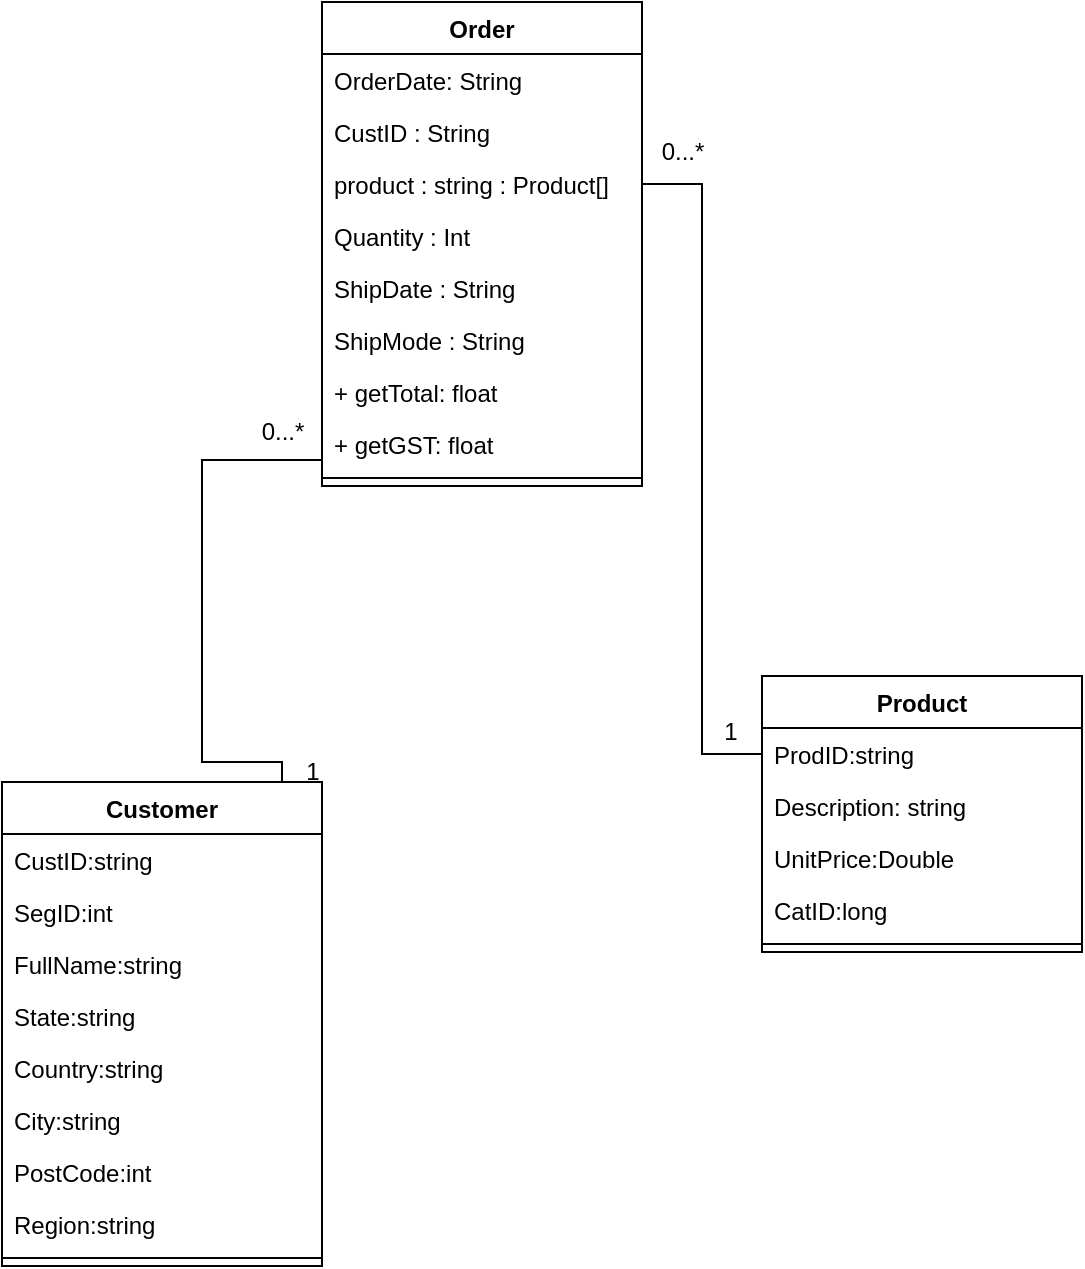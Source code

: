 <mxfile version="20.6.0" type="device"><diagram id="IkDBwMSGE_C2KzeJHv17" name="Page-1"><mxGraphModel dx="2062" dy="798" grid="1" gridSize="10" guides="1" tooltips="1" connect="1" arrows="1" fold="1" page="1" pageScale="1" pageWidth="827" pageHeight="1169" math="0" shadow="0"><root><mxCell id="0"/><mxCell id="1" parent="0"/><mxCell id="m7PFUQmU79X2wigv3RYA-16" value="Order" style="swimlane;fontStyle=1;align=center;verticalAlign=top;childLayout=stackLayout;horizontal=1;startSize=26;horizontalStack=0;resizeParent=1;resizeParentMax=0;resizeLast=0;collapsible=1;marginBottom=0;" parent="1" vertex="1"><mxGeometry x="290" y="110" width="160" height="242" as="geometry"/></mxCell><mxCell id="m7PFUQmU79X2wigv3RYA-3" value="OrderDate: String" style="text;strokeColor=none;fillColor=none;align=left;verticalAlign=top;spacingLeft=4;spacingRight=4;overflow=hidden;rotatable=0;points=[[0,0.5],[1,0.5]];portConstraint=eastwest;" parent="m7PFUQmU79X2wigv3RYA-16" vertex="1"><mxGeometry y="26" width="160" height="26" as="geometry"/></mxCell><mxCell id="m7PFUQmU79X2wigv3RYA-6" value="CustID : String" style="text;strokeColor=none;fillColor=none;align=left;verticalAlign=top;spacingLeft=4;spacingRight=4;overflow=hidden;rotatable=0;points=[[0,0.5],[1,0.5]];portConstraint=eastwest;" parent="m7PFUQmU79X2wigv3RYA-16" vertex="1"><mxGeometry y="52" width="160" height="26" as="geometry"/></mxCell><mxCell id="m7PFUQmU79X2wigv3RYA-2" value="product : string : Product[]" style="text;strokeColor=none;fillColor=none;align=left;verticalAlign=top;spacingLeft=4;spacingRight=4;overflow=hidden;rotatable=0;points=[[0,0.5],[1,0.5]];portConstraint=eastwest;" parent="m7PFUQmU79X2wigv3RYA-16" vertex="1"><mxGeometry y="78" width="160" height="26" as="geometry"/></mxCell><mxCell id="m7PFUQmU79X2wigv3RYA-5" value="Quantity : Int" style="text;strokeColor=none;fillColor=none;align=left;verticalAlign=top;spacingLeft=4;spacingRight=4;overflow=hidden;rotatable=0;points=[[0,0.5],[1,0.5]];portConstraint=eastwest;" parent="m7PFUQmU79X2wigv3RYA-16" vertex="1"><mxGeometry y="104" width="160" height="26" as="geometry"/></mxCell><mxCell id="m7PFUQmU79X2wigv3RYA-4" value="ShipDate : String" style="text;strokeColor=none;fillColor=none;align=left;verticalAlign=top;spacingLeft=4;spacingRight=4;overflow=hidden;rotatable=0;points=[[0,0.5],[1,0.5]];portConstraint=eastwest;" parent="m7PFUQmU79X2wigv3RYA-16" vertex="1"><mxGeometry y="130" width="160" height="26" as="geometry"/></mxCell><mxCell id="m7PFUQmU79X2wigv3RYA-7" value="ShipMode : String" style="text;strokeColor=none;fillColor=none;align=left;verticalAlign=top;spacingLeft=4;spacingRight=4;overflow=hidden;rotatable=0;points=[[0,0.5],[1,0.5]];portConstraint=eastwest;" parent="m7PFUQmU79X2wigv3RYA-16" vertex="1"><mxGeometry y="156" width="160" height="26" as="geometry"/></mxCell><mxCell id="m7PFUQmU79X2wigv3RYA-19" value="+ getTotal: float" style="text;strokeColor=none;fillColor=none;align=left;verticalAlign=top;spacingLeft=4;spacingRight=4;overflow=hidden;rotatable=0;points=[[0,0.5],[1,0.5]];portConstraint=eastwest;" parent="m7PFUQmU79X2wigv3RYA-16" vertex="1"><mxGeometry y="182" width="160" height="26" as="geometry"/></mxCell><mxCell id="m7PFUQmU79X2wigv3RYA-20" value="+ getGST: float" style="text;strokeColor=none;fillColor=none;align=left;verticalAlign=top;spacingLeft=4;spacingRight=4;overflow=hidden;rotatable=0;points=[[0,0.5],[1,0.5]];portConstraint=eastwest;" parent="m7PFUQmU79X2wigv3RYA-16" vertex="1"><mxGeometry y="208" width="160" height="26" as="geometry"/></mxCell><mxCell id="m7PFUQmU79X2wigv3RYA-18" value="" style="line;strokeWidth=1;fillColor=none;align=left;verticalAlign=middle;spacingTop=-1;spacingLeft=3;spacingRight=3;rotatable=0;labelPosition=right;points=[];portConstraint=eastwest;" parent="m7PFUQmU79X2wigv3RYA-16" vertex="1"><mxGeometry y="234" width="160" height="8" as="geometry"/></mxCell><mxCell id="m7PFUQmU79X2wigv3RYA-22" value="0...*" style="text;html=1;align=center;verticalAlign=middle;resizable=0;points=[];autosize=1;strokeColor=none;fillColor=none;" parent="1" vertex="1"><mxGeometry x="450" y="170" width="40" height="30" as="geometry"/></mxCell><mxCell id="m7PFUQmU79X2wigv3RYA-25" value="Product" style="swimlane;fontStyle=1;align=center;verticalAlign=top;childLayout=stackLayout;horizontal=1;startSize=26;horizontalStack=0;resizeParent=1;resizeParentMax=0;resizeLast=0;collapsible=1;marginBottom=0;" parent="1" vertex="1"><mxGeometry x="510" y="447" width="160" height="138" as="geometry"/></mxCell><mxCell id="m7PFUQmU79X2wigv3RYA-10" value="ProdID:string" style="text;strokeColor=none;fillColor=none;align=left;verticalAlign=top;spacingLeft=4;spacingRight=4;overflow=hidden;rotatable=0;points=[[0,0.5],[1,0.5]];portConstraint=eastwest;" parent="m7PFUQmU79X2wigv3RYA-25" vertex="1"><mxGeometry y="26" width="160" height="26" as="geometry"/></mxCell><mxCell id="m7PFUQmU79X2wigv3RYA-11" value="Description: string" style="text;strokeColor=none;fillColor=none;align=left;verticalAlign=top;spacingLeft=4;spacingRight=4;overflow=hidden;rotatable=0;points=[[0,0.5],[1,0.5]];portConstraint=eastwest;" parent="m7PFUQmU79X2wigv3RYA-25" vertex="1"><mxGeometry y="52" width="160" height="26" as="geometry"/></mxCell><mxCell id="m7PFUQmU79X2wigv3RYA-12" value="UnitPrice:Double" style="text;strokeColor=none;fillColor=none;align=left;verticalAlign=top;spacingLeft=4;spacingRight=4;overflow=hidden;rotatable=0;points=[[0,0.5],[1,0.5]];portConstraint=eastwest;" parent="m7PFUQmU79X2wigv3RYA-25" vertex="1"><mxGeometry y="78" width="160" height="26" as="geometry"/></mxCell><mxCell id="m7PFUQmU79X2wigv3RYA-9" value="CatID:long" style="text;strokeColor=none;fillColor=none;align=left;verticalAlign=top;spacingLeft=4;spacingRight=4;overflow=hidden;rotatable=0;points=[[0,0.5],[1,0.5]];portConstraint=eastwest;" parent="m7PFUQmU79X2wigv3RYA-25" vertex="1"><mxGeometry y="104" width="160" height="26" as="geometry"/></mxCell><mxCell id="m7PFUQmU79X2wigv3RYA-27" value="" style="line;strokeWidth=1;fillColor=none;align=left;verticalAlign=middle;spacingTop=-1;spacingLeft=3;spacingRight=3;rotatable=0;labelPosition=right;points=[];portConstraint=eastwest;" parent="m7PFUQmU79X2wigv3RYA-25" vertex="1"><mxGeometry y="130" width="160" height="8" as="geometry"/></mxCell><mxCell id="m7PFUQmU79X2wigv3RYA-29" style="edgeStyle=orthogonalEdgeStyle;rounded=0;orthogonalLoop=1;jettySize=auto;html=1;entryX=0;entryY=0.5;entryDx=0;entryDy=0;endArrow=none;endFill=0;" parent="1" source="m7PFUQmU79X2wigv3RYA-2" target="m7PFUQmU79X2wigv3RYA-10" edge="1"><mxGeometry relative="1" as="geometry"/></mxCell><mxCell id="m7PFUQmU79X2wigv3RYA-31" value="Customer" style="swimlane;fontStyle=1;align=center;verticalAlign=top;childLayout=stackLayout;horizontal=1;startSize=26;horizontalStack=0;resizeParent=1;resizeParentMax=0;resizeLast=0;collapsible=1;marginBottom=0;" parent="1" vertex="1"><mxGeometry x="130" y="500" width="160" height="242" as="geometry"/></mxCell><mxCell id="m7PFUQmU79X2wigv3RYA-32" value="CustID:string" style="text;strokeColor=none;fillColor=none;align=left;verticalAlign=top;spacingLeft=4;spacingRight=4;overflow=hidden;rotatable=0;points=[[0,0.5],[1,0.5]];portConstraint=eastwest;" parent="m7PFUQmU79X2wigv3RYA-31" vertex="1"><mxGeometry y="26" width="160" height="26" as="geometry"/></mxCell><mxCell id="m7PFUQmU79X2wigv3RYA-40" value="SegID:int" style="text;strokeColor=none;fillColor=none;align=left;verticalAlign=top;spacingLeft=4;spacingRight=4;overflow=hidden;rotatable=0;points=[[0,0.5],[1,0.5]];portConstraint=eastwest;" parent="m7PFUQmU79X2wigv3RYA-31" vertex="1"><mxGeometry y="52" width="160" height="26" as="geometry"/></mxCell><mxCell id="m7PFUQmU79X2wigv3RYA-37" value="FullName:string" style="text;strokeColor=none;fillColor=none;align=left;verticalAlign=top;spacingLeft=4;spacingRight=4;overflow=hidden;rotatable=0;points=[[0,0.5],[1,0.5]];portConstraint=eastwest;" parent="m7PFUQmU79X2wigv3RYA-31" vertex="1"><mxGeometry y="78" width="160" height="26" as="geometry"/></mxCell><mxCell id="m7PFUQmU79X2wigv3RYA-35" value="State:string" style="text;strokeColor=none;fillColor=none;align=left;verticalAlign=top;spacingLeft=4;spacingRight=4;overflow=hidden;rotatable=0;points=[[0,0.5],[1,0.5]];portConstraint=eastwest;" parent="m7PFUQmU79X2wigv3RYA-31" vertex="1"><mxGeometry y="104" width="160" height="26" as="geometry"/></mxCell><mxCell id="m7PFUQmU79X2wigv3RYA-38" value="Country:string" style="text;strokeColor=none;fillColor=none;align=left;verticalAlign=top;spacingLeft=4;spacingRight=4;overflow=hidden;rotatable=0;points=[[0,0.5],[1,0.5]];portConstraint=eastwest;" parent="m7PFUQmU79X2wigv3RYA-31" vertex="1"><mxGeometry y="130" width="160" height="26" as="geometry"/></mxCell><mxCell id="m7PFUQmU79X2wigv3RYA-36" value="City:string" style="text;strokeColor=none;fillColor=none;align=left;verticalAlign=top;spacingLeft=4;spacingRight=4;overflow=hidden;rotatable=0;points=[[0,0.5],[1,0.5]];portConstraint=eastwest;" parent="m7PFUQmU79X2wigv3RYA-31" vertex="1"><mxGeometry y="156" width="160" height="26" as="geometry"/></mxCell><mxCell id="m7PFUQmU79X2wigv3RYA-39" value="PostCode:int" style="text;strokeColor=none;fillColor=none;align=left;verticalAlign=top;spacingLeft=4;spacingRight=4;overflow=hidden;rotatable=0;points=[[0,0.5],[1,0.5]];portConstraint=eastwest;" parent="m7PFUQmU79X2wigv3RYA-31" vertex="1"><mxGeometry y="182" width="160" height="26" as="geometry"/></mxCell><mxCell id="m7PFUQmU79X2wigv3RYA-41" value="Region:string" style="text;strokeColor=none;fillColor=none;align=left;verticalAlign=top;spacingLeft=4;spacingRight=4;overflow=hidden;rotatable=0;points=[[0,0.5],[1,0.5]];portConstraint=eastwest;" parent="m7PFUQmU79X2wigv3RYA-31" vertex="1"><mxGeometry y="208" width="160" height="26" as="geometry"/></mxCell><mxCell id="m7PFUQmU79X2wigv3RYA-33" value="" style="line;strokeWidth=1;fillColor=none;align=left;verticalAlign=middle;spacingTop=-1;spacingLeft=3;spacingRight=3;rotatable=0;labelPosition=right;points=[];portConstraint=eastwest;" parent="m7PFUQmU79X2wigv3RYA-31" vertex="1"><mxGeometry y="234" width="160" height="8" as="geometry"/></mxCell><mxCell id="m7PFUQmU79X2wigv3RYA-42" style="edgeStyle=orthogonalEdgeStyle;rounded=0;orthogonalLoop=1;jettySize=auto;html=1;entryX=0.5;entryY=0;entryDx=0;entryDy=0;endArrow=none;endFill=0;exitX=0;exitY=0.75;exitDx=0;exitDy=0;" parent="1" source="m7PFUQmU79X2wigv3RYA-16" target="m7PFUQmU79X2wigv3RYA-31" edge="1"><mxGeometry relative="1" as="geometry"><mxPoint x="140" y="370" as="sourcePoint"/><Array as="points"><mxPoint x="290" y="339"/><mxPoint x="230" y="339"/><mxPoint x="230" y="490"/><mxPoint x="270" y="490"/></Array></mxGeometry></mxCell><mxCell id="m7PFUQmU79X2wigv3RYA-43" value="1" style="text;html=1;align=center;verticalAlign=middle;resizable=0;points=[];autosize=1;strokeColor=none;fillColor=none;" parent="1" vertex="1"><mxGeometry x="270" y="480" width="30" height="30" as="geometry"/></mxCell><mxCell id="m7PFUQmU79X2wigv3RYA-44" value="0...*" style="text;html=1;align=center;verticalAlign=middle;resizable=0;points=[];autosize=1;strokeColor=none;fillColor=none;" parent="1" vertex="1"><mxGeometry x="250" y="310" width="40" height="30" as="geometry"/></mxCell><mxCell id="m7PFUQmU79X2wigv3RYA-23" value="1" style="text;html=1;align=center;verticalAlign=middle;resizable=0;points=[];autosize=1;strokeColor=none;fillColor=none;" parent="1" vertex="1"><mxGeometry x="414" y="460" width="160" height="30" as="geometry"/></mxCell></root></mxGraphModel></diagram></mxfile>